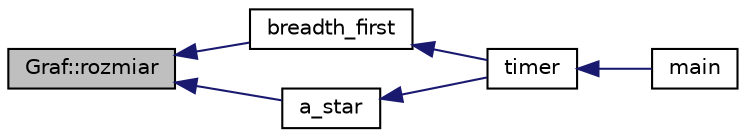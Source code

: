 digraph G
{
  edge [fontname="Helvetica",fontsize="10",labelfontname="Helvetica",labelfontsize="10"];
  node [fontname="Helvetica",fontsize="10",shape=record];
  rankdir="LR";
  Node1 [label="Graf::rozmiar",height=0.2,width=0.4,color="black", fillcolor="grey75", style="filled" fontcolor="black"];
  Node1 -> Node2 [dir="back",color="midnightblue",fontsize="10",style="solid",fontname="Helvetica"];
  Node2 [label="breadth_first",height=0.2,width=0.4,color="black", fillcolor="white", style="filled",URL="$przeszukiwanie_8cpp.html#a48d4601486fa305e536e43dd8537d710"];
  Node2 -> Node3 [dir="back",color="midnightblue",fontsize="10",style="solid",fontname="Helvetica"];
  Node3 [label="timer",height=0.2,width=0.4,color="black", fillcolor="white", style="filled",URL="$timer_8cpp.html#a29d90bc26000d502cdee91c591dd2370"];
  Node3 -> Node4 [dir="back",color="midnightblue",fontsize="10",style="solid",fontname="Helvetica"];
  Node4 [label="main",height=0.2,width=0.4,color="black", fillcolor="white", style="filled",URL="$main_8cpp.html#a3c04138a5bfe5d72780bb7e82a18e627"];
  Node1 -> Node5 [dir="back",color="midnightblue",fontsize="10",style="solid",fontname="Helvetica"];
  Node5 [label="a_star",height=0.2,width=0.4,color="black", fillcolor="white", style="filled",URL="$przeszukiwanie_8cpp.html#a136bc0fc8736b62810b7eff9278ef0c3"];
  Node5 -> Node3 [dir="back",color="midnightblue",fontsize="10",style="solid",fontname="Helvetica"];
}
